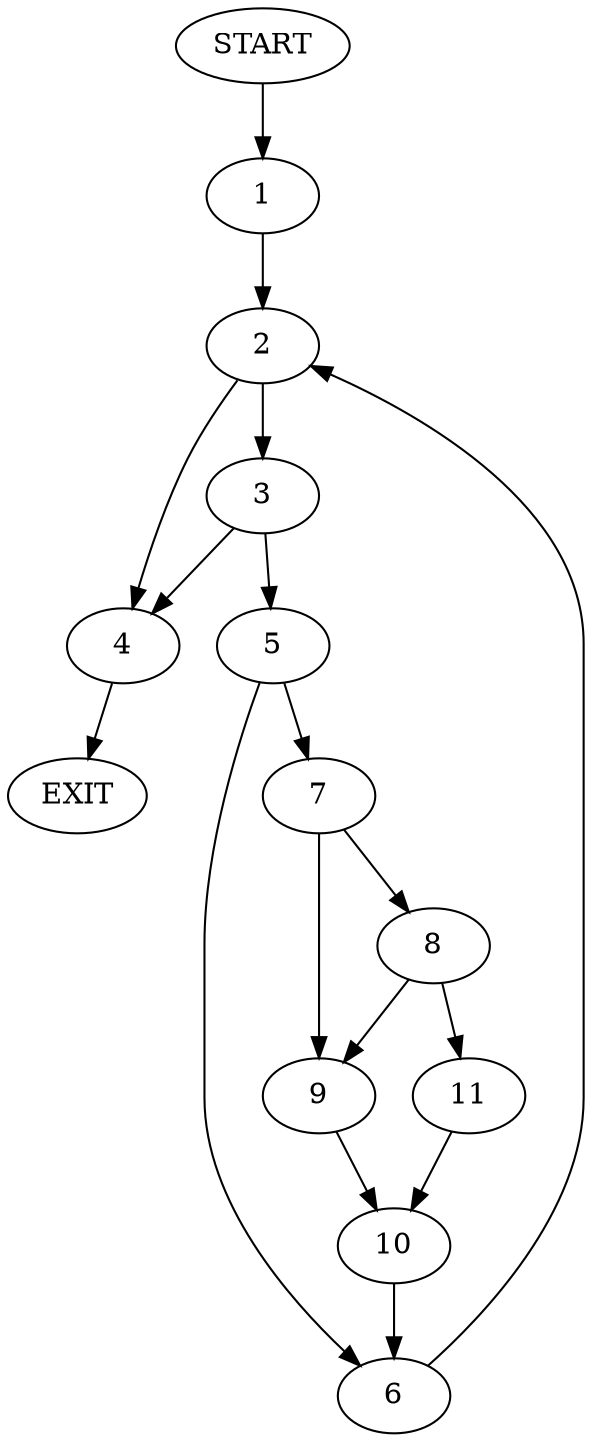 digraph {
0 [label="START"];
1;
2;
3;
4;
5;
6;
7;
8;
9;
10;
11;
12 [label="EXIT"];
0 -> 1;
1 -> 2;
2 -> 3;
2 -> 4;
3 -> 4;
3 -> 5;
4 -> 12;
5 -> 6;
5 -> 7;
6 -> 2;
7 -> 8;
7 -> 9;
9 -> 10;
8 -> 9;
8 -> 11;
11 -> 10;
10 -> 6;
}